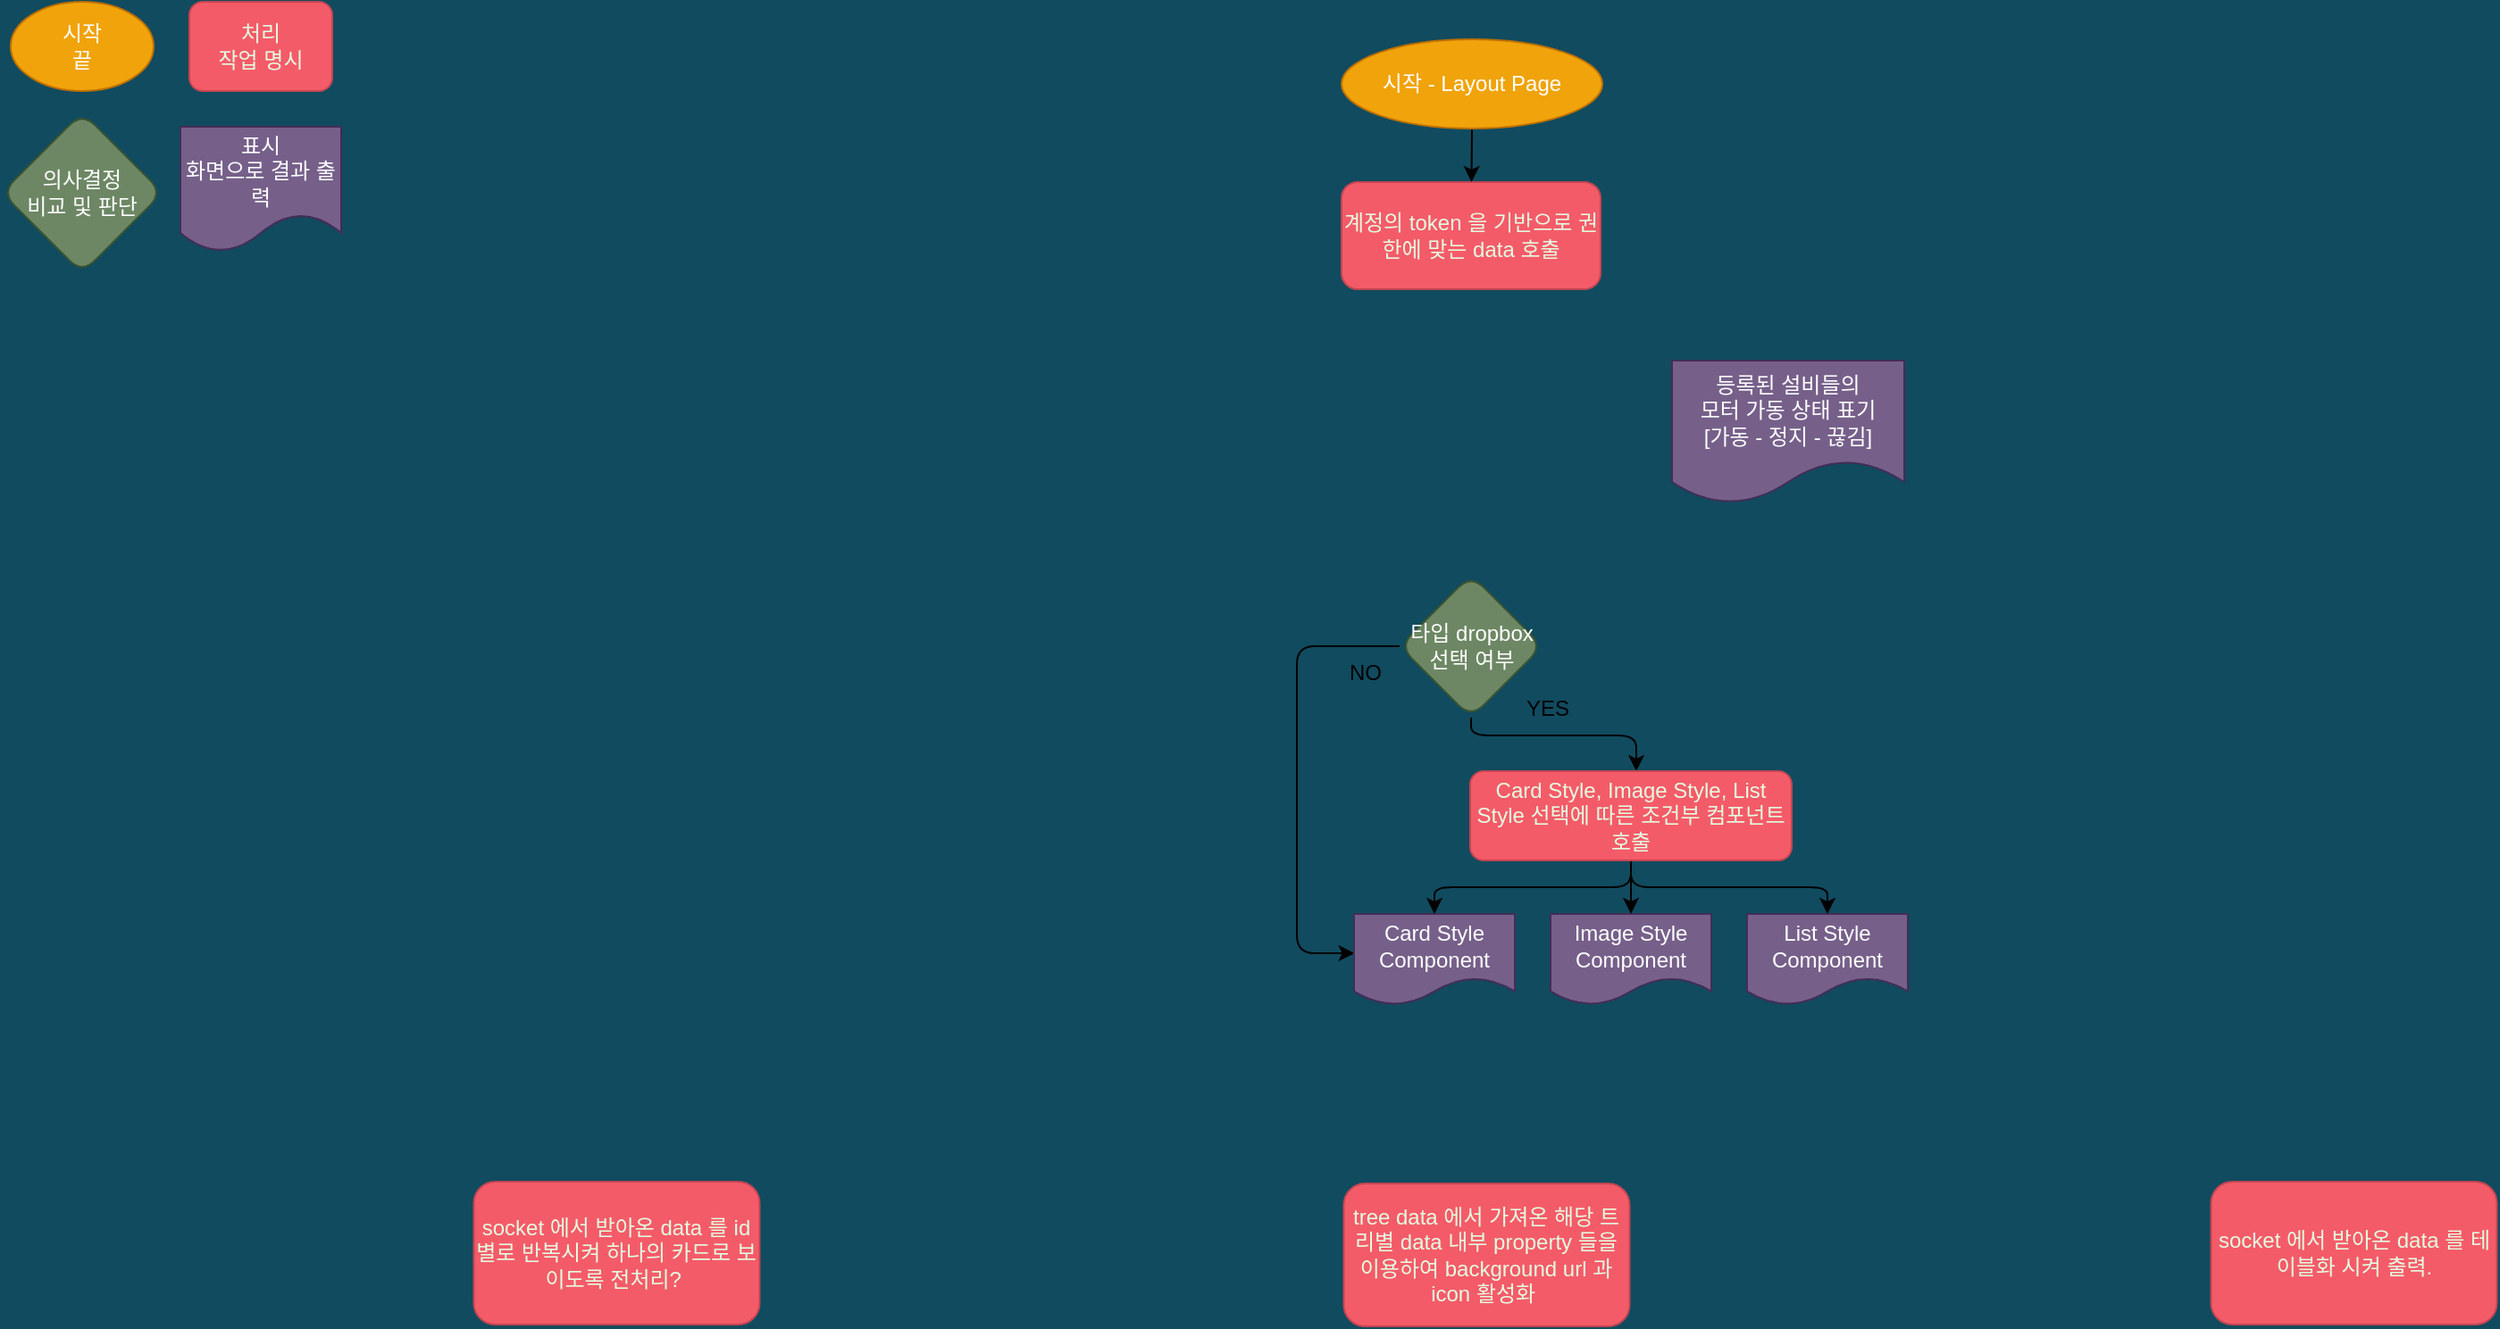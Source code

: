 <mxfile>
    <diagram id="Xwy4MLogNIPWX0uJKcdW" name="페이지-1">
        <mxGraphModel dx="1143" dy="648" grid="1" gridSize="10" guides="1" tooltips="1" connect="1" arrows="1" fold="1" page="1" pageScale="1" pageWidth="827" pageHeight="1169" background="#114B5F" math="0" shadow="0">
            <root>
                <mxCell id="0"/>
                <mxCell id="1" parent="0"/>
                <mxCell id="2" value="&lt;font style=&quot;font-size: 12px;&quot;&gt;의사결정&lt;br&gt;비교 및 판단&lt;/font&gt;" style="rhombus;whiteSpace=wrap;html=1;fillColor=#6d8764;strokeColor=#3A5431;fontColor=#ffffff;rounded=1;glass=0;strokeWidth=1;shadow=0;" parent="1" vertex="1">
                    <mxGeometry x="5" y="71" width="90" height="90" as="geometry"/>
                </mxCell>
                <mxCell id="9" value="계정의 token 을 기반으로 권한에 맞는 data 호출" style="whiteSpace=wrap;html=1;fillColor=#F45B69;strokeColor=#C34651;fontColor=#E4FDE1;rounded=1;glass=0;strokeWidth=1;shadow=0;" parent="1" vertex="1">
                    <mxGeometry x="755" y="110" width="145" height="60" as="geometry"/>
                </mxCell>
                <mxCell id="22" style="edgeStyle=none;html=1;exitX=0.5;exitY=1;exitDx=0;exitDy=0;" parent="1" source="23" target="9" edge="1">
                    <mxGeometry relative="1" as="geometry"/>
                </mxCell>
                <mxCell id="23" value="&lt;font color=&quot;#ffffff&quot;&gt;시작 - Layout Page&lt;/font&gt;" style="ellipse;whiteSpace=wrap;html=1;fillStyle=auto;fillColor=#f0a30a;fontColor=#000000;strokeColor=#BD7000;" parent="1" vertex="1">
                    <mxGeometry x="755" y="30" width="146" height="50" as="geometry"/>
                </mxCell>
                <mxCell id="27" value="tree data 에서 가져온 해당 트리별 data 내부 property 들을 이용하여 background url 과 icon 활성화&amp;nbsp;" style="whiteSpace=wrap;html=1;fillColor=#F45B69;strokeColor=#C34651;fontColor=#E4FDE1;rounded=1;glass=0;strokeWidth=1;shadow=0;" parent="1" vertex="1">
                    <mxGeometry x="756.25" y="671" width="160" height="80" as="geometry"/>
                </mxCell>
                <mxCell id="29" value="socket 에서 받아온 data 를 id 별로 반복시켜 하나의 카드로 보이도록 전처리?&amp;nbsp;" style="whiteSpace=wrap;html=1;fillColor=#F45B69;strokeColor=#C34651;fontColor=#E4FDE1;rounded=1;glass=0;strokeWidth=1;shadow=0;" parent="1" vertex="1">
                    <mxGeometry x="269.25" y="670" width="160" height="80" as="geometry"/>
                </mxCell>
                <mxCell id="35" value="socket 에서 받아온 data 를 테이블화 시켜 출력." style="whiteSpace=wrap;html=1;fillColor=#F45B69;strokeColor=#C34651;fontColor=#E4FDE1;rounded=1;glass=0;strokeWidth=1;shadow=0;" parent="1" vertex="1">
                    <mxGeometry x="1241.75" y="670" width="160" height="80" as="geometry"/>
                </mxCell>
                <mxCell id="36" value="표시&lt;br&gt;화면으로 결과 출력" style="shape=document;whiteSpace=wrap;html=1;boundedLbl=1;fillColor=#76608a;strokeColor=#432D57;fontColor=#ffffff;rounded=1;glass=0;strokeWidth=1;shadow=0;" parent="1" vertex="1">
                    <mxGeometry x="105" y="79" width="90" height="70" as="geometry"/>
                </mxCell>
                <mxCell id="37" value="처리&lt;br&gt;작업 명시" style="whiteSpace=wrap;html=1;fillColor=#F45B69;strokeColor=#C34651;fontColor=#E4FDE1;rounded=1;glass=0;strokeWidth=1;shadow=0;" parent="1" vertex="1">
                    <mxGeometry x="110" y="9" width="80" height="50" as="geometry"/>
                </mxCell>
                <mxCell id="38" value="&lt;font color=&quot;#ffffff&quot;&gt;시작&lt;br&gt;끝&lt;/font&gt;" style="ellipse;whiteSpace=wrap;html=1;fillStyle=auto;fillColor=#f0a30a;fontColor=#000000;strokeColor=#BD7000;" parent="1" vertex="1">
                    <mxGeometry x="10" y="9" width="80" height="50" as="geometry"/>
                </mxCell>
                <mxCell id="114" style="edgeStyle=orthogonalEdgeStyle;html=1;exitX=0;exitY=0.5;exitDx=0;exitDy=0;entryX=0.003;entryY=0.439;entryDx=0;entryDy=0;entryPerimeter=0;" edge="1" parent="1" source="111" target="121">
                    <mxGeometry relative="1" as="geometry">
                        <mxPoint x="760" y="430" as="targetPoint"/>
                        <Array as="points">
                            <mxPoint x="730" y="370"/>
                            <mxPoint x="730" y="542"/>
                            <mxPoint x="762" y="542"/>
                        </Array>
                    </mxGeometry>
                </mxCell>
                <mxCell id="115" style="edgeStyle=orthogonalEdgeStyle;html=1;exitX=0.5;exitY=1;exitDx=0;exitDy=0;entryX=0.514;entryY=0;entryDx=0;entryDy=0;entryPerimeter=0;" edge="1" parent="1" source="111" target="122">
                    <mxGeometry relative="1" as="geometry">
                        <mxPoint x="960" y="450" as="targetPoint"/>
                        <Array as="points">
                            <mxPoint x="828" y="420"/>
                            <mxPoint x="920" y="420"/>
                            <mxPoint x="920" y="440"/>
                        </Array>
                    </mxGeometry>
                </mxCell>
                <mxCell id="111" value="타입 dropbox&lt;br&gt;선택 여부" style="rhombus;whiteSpace=wrap;html=1;fillColor=#6d8764;strokeColor=#3A5431;fontColor=#ffffff;rounded=1;glass=0;strokeWidth=1;shadow=0;" vertex="1" parent="1">
                    <mxGeometry x="787.5" y="330" width="80" height="80" as="geometry"/>
                </mxCell>
                <mxCell id="116" value="NO" style="text;html=1;align=center;verticalAlign=middle;resizable=0;points=[];autosize=1;strokeColor=none;fillColor=none;" vertex="1" parent="1">
                    <mxGeometry x="747.5" y="370" width="40" height="30" as="geometry"/>
                </mxCell>
                <mxCell id="117" value="YES" style="text;html=1;align=center;verticalAlign=middle;resizable=0;points=[];autosize=1;strokeColor=none;fillColor=none;" vertex="1" parent="1">
                    <mxGeometry x="845" y="390" width="50" height="30" as="geometry"/>
                </mxCell>
                <mxCell id="119" value="List Style&lt;br&gt;Component" style="shape=document;whiteSpace=wrap;html=1;boundedLbl=1;fillColor=#76608a;strokeColor=#432D57;fontColor=#ffffff;rounded=1;glass=0;strokeWidth=1;shadow=0;" vertex="1" parent="1">
                    <mxGeometry x="982" y="520" width="90" height="51" as="geometry"/>
                </mxCell>
                <mxCell id="120" value="Image Style&lt;br&gt;Component" style="shape=document;whiteSpace=wrap;html=1;boundedLbl=1;fillColor=#76608a;strokeColor=#432D57;fontColor=#ffffff;rounded=1;glass=0;strokeWidth=1;shadow=0;" vertex="1" parent="1">
                    <mxGeometry x="872" y="520" width="90" height="51" as="geometry"/>
                </mxCell>
                <mxCell id="121" value="Card Style&lt;br&gt;Component" style="shape=document;whiteSpace=wrap;html=1;boundedLbl=1;fillColor=#76608a;strokeColor=#432D57;fontColor=#ffffff;rounded=1;glass=0;strokeWidth=1;shadow=0;" vertex="1" parent="1">
                    <mxGeometry x="762" y="520" width="90" height="51" as="geometry"/>
                </mxCell>
                <mxCell id="124" style="edgeStyle=orthogonalEdgeStyle;html=1;exitX=0.5;exitY=1;exitDx=0;exitDy=0;entryX=0.5;entryY=0;entryDx=0;entryDy=0;" edge="1" parent="1" source="122" target="121">
                    <mxGeometry relative="1" as="geometry"/>
                </mxCell>
                <mxCell id="125" style="edgeStyle=orthogonalEdgeStyle;html=1;exitX=0.5;exitY=1;exitDx=0;exitDy=0;entryX=0.5;entryY=0;entryDx=0;entryDy=0;" edge="1" parent="1" source="122" target="120">
                    <mxGeometry relative="1" as="geometry"/>
                </mxCell>
                <mxCell id="126" style="edgeStyle=orthogonalEdgeStyle;html=1;exitX=0.5;exitY=1;exitDx=0;exitDy=0;entryX=0.5;entryY=0;entryDx=0;entryDy=0;" edge="1" parent="1" source="122" target="119">
                    <mxGeometry relative="1" as="geometry"/>
                </mxCell>
                <mxCell id="122" value="Card Style, Image Style, List Style 선택에 따른 조건부 컴포넌트 호출" style="whiteSpace=wrap;html=1;fillColor=#F45B69;strokeColor=#C34651;fontColor=#E4FDE1;rounded=1;glass=0;strokeWidth=1;shadow=0;" vertex="1" parent="1">
                    <mxGeometry x="827" y="440" width="180" height="50" as="geometry"/>
                </mxCell>
                <mxCell id="127" value="등록된 설비들의&lt;br&gt;모터 가동 상태 표기&lt;br&gt;[가동 - 정지 - 끊김]" style="shape=document;whiteSpace=wrap;html=1;boundedLbl=1;fillColor=#76608a;strokeColor=#432D57;fontColor=#ffffff;rounded=1;glass=0;strokeWidth=1;shadow=0;" vertex="1" parent="1">
                    <mxGeometry x="940" y="210" width="130" height="80" as="geometry"/>
                </mxCell>
            </root>
        </mxGraphModel>
    </diagram>
</mxfile>
